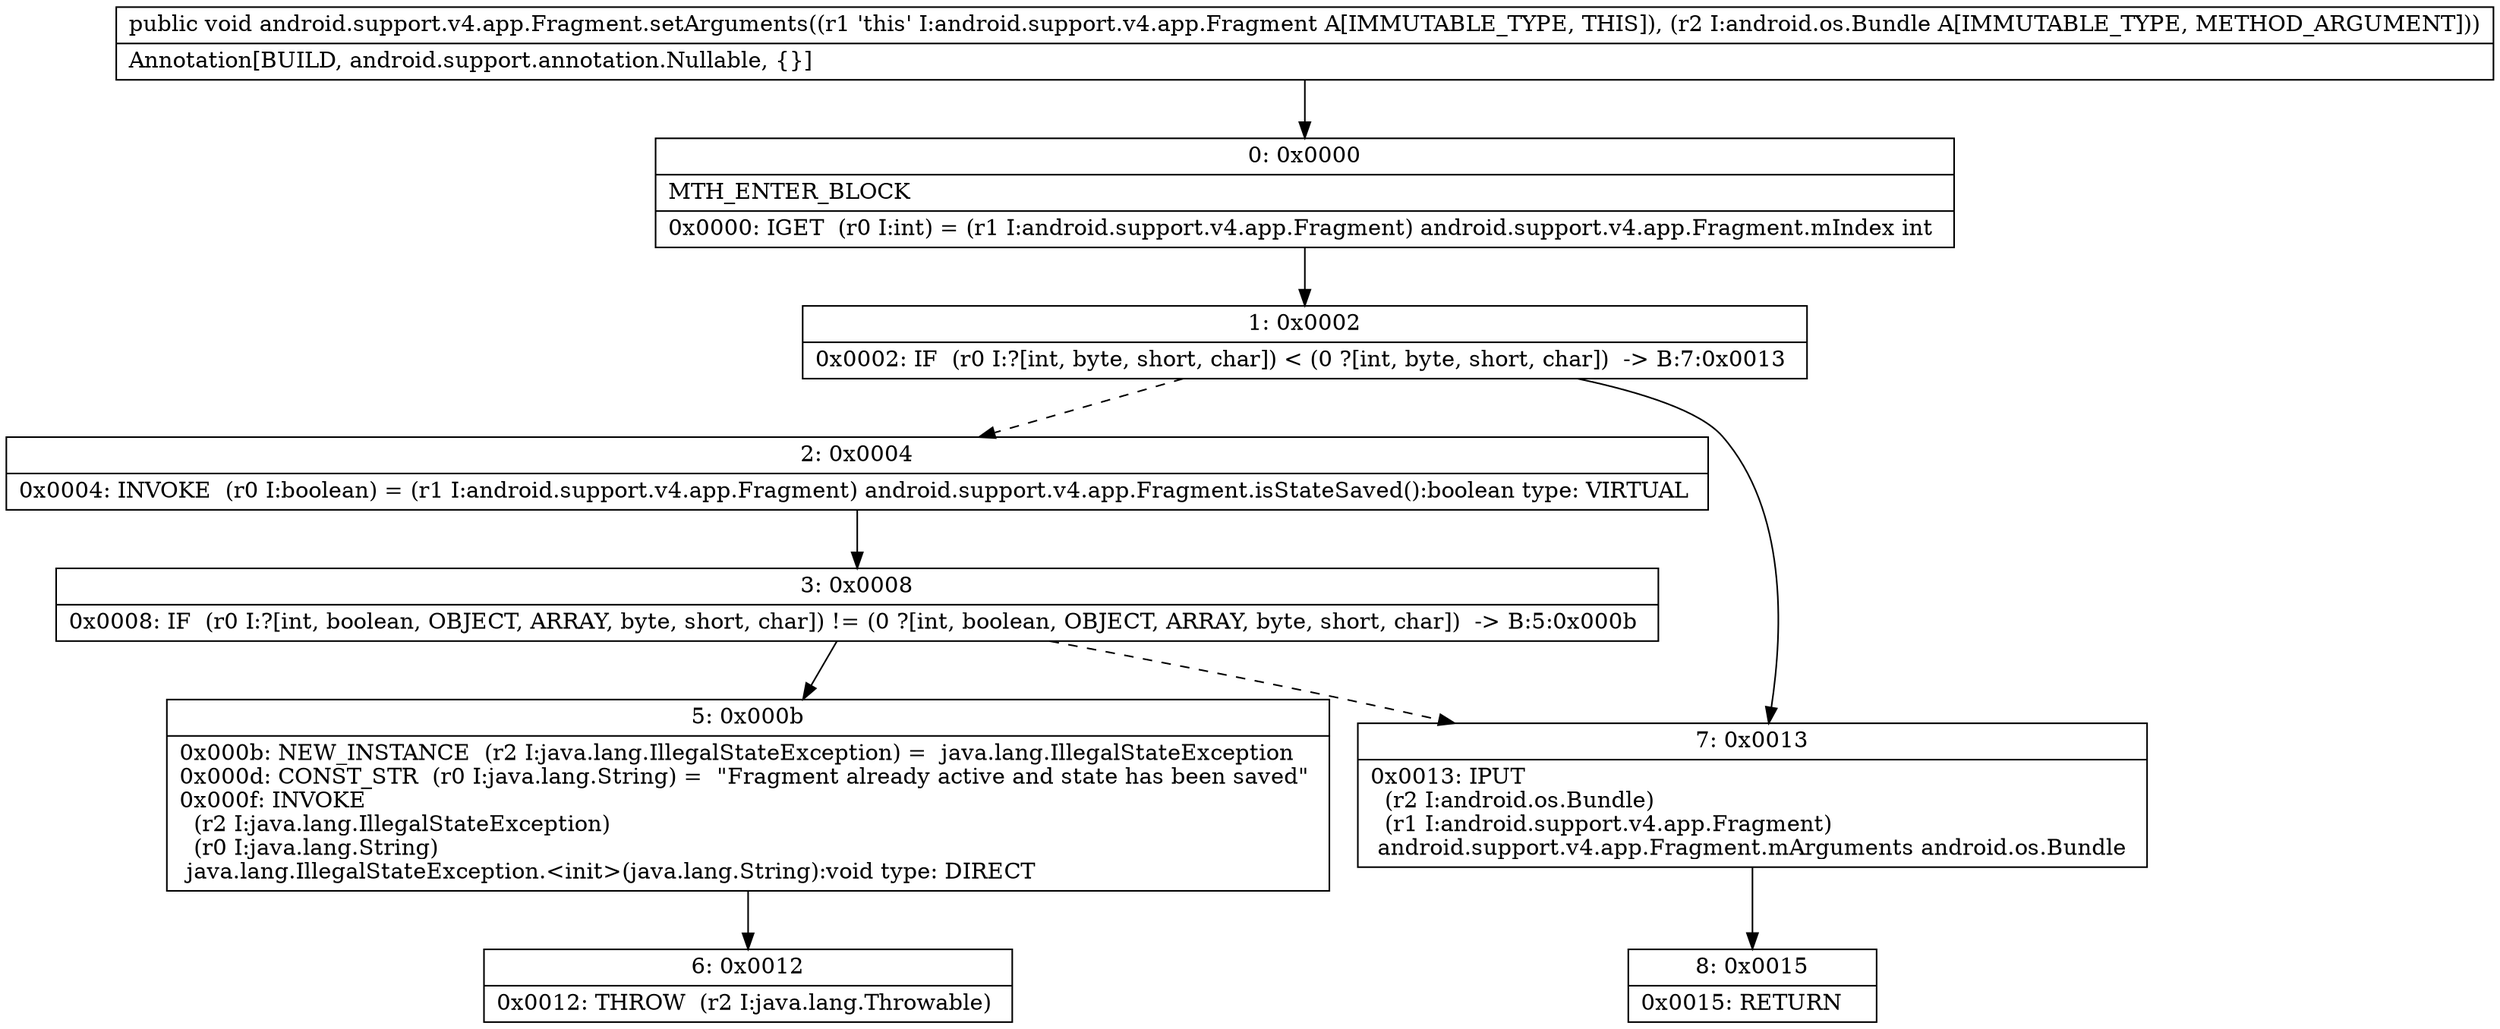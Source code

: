 digraph "CFG forandroid.support.v4.app.Fragment.setArguments(Landroid\/os\/Bundle;)V" {
Node_0 [shape=record,label="{0\:\ 0x0000|MTH_ENTER_BLOCK\l|0x0000: IGET  (r0 I:int) = (r1 I:android.support.v4.app.Fragment) android.support.v4.app.Fragment.mIndex int \l}"];
Node_1 [shape=record,label="{1\:\ 0x0002|0x0002: IF  (r0 I:?[int, byte, short, char]) \< (0 ?[int, byte, short, char])  \-\> B:7:0x0013 \l}"];
Node_2 [shape=record,label="{2\:\ 0x0004|0x0004: INVOKE  (r0 I:boolean) = (r1 I:android.support.v4.app.Fragment) android.support.v4.app.Fragment.isStateSaved():boolean type: VIRTUAL \l}"];
Node_3 [shape=record,label="{3\:\ 0x0008|0x0008: IF  (r0 I:?[int, boolean, OBJECT, ARRAY, byte, short, char]) != (0 ?[int, boolean, OBJECT, ARRAY, byte, short, char])  \-\> B:5:0x000b \l}"];
Node_5 [shape=record,label="{5\:\ 0x000b|0x000b: NEW_INSTANCE  (r2 I:java.lang.IllegalStateException) =  java.lang.IllegalStateException \l0x000d: CONST_STR  (r0 I:java.lang.String) =  \"Fragment already active and state has been saved\" \l0x000f: INVOKE  \l  (r2 I:java.lang.IllegalStateException)\l  (r0 I:java.lang.String)\l java.lang.IllegalStateException.\<init\>(java.lang.String):void type: DIRECT \l}"];
Node_6 [shape=record,label="{6\:\ 0x0012|0x0012: THROW  (r2 I:java.lang.Throwable) \l}"];
Node_7 [shape=record,label="{7\:\ 0x0013|0x0013: IPUT  \l  (r2 I:android.os.Bundle)\l  (r1 I:android.support.v4.app.Fragment)\l android.support.v4.app.Fragment.mArguments android.os.Bundle \l}"];
Node_8 [shape=record,label="{8\:\ 0x0015|0x0015: RETURN   \l}"];
MethodNode[shape=record,label="{public void android.support.v4.app.Fragment.setArguments((r1 'this' I:android.support.v4.app.Fragment A[IMMUTABLE_TYPE, THIS]), (r2 I:android.os.Bundle A[IMMUTABLE_TYPE, METHOD_ARGUMENT]))  | Annotation[BUILD, android.support.annotation.Nullable, \{\}]\l}"];
MethodNode -> Node_0;
Node_0 -> Node_1;
Node_1 -> Node_2[style=dashed];
Node_1 -> Node_7;
Node_2 -> Node_3;
Node_3 -> Node_5;
Node_3 -> Node_7[style=dashed];
Node_5 -> Node_6;
Node_7 -> Node_8;
}


